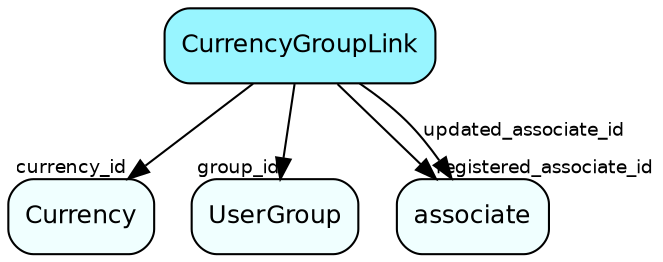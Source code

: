 digraph CurrencyGroupLink  {
node [shape = box style="rounded, filled" fontname = "Helvetica" fontsize = "12" ]
edge [fontname = "Helvetica" fontsize = "9"]

CurrencyGroupLink[fillcolor = "cadetblue1"]
Currency[fillcolor = "azure1"]
UserGroup[fillcolor = "azure1"]
associate[fillcolor = "azure1"]
CurrencyGroupLink -> Currency [headlabel = "currency_id"]
CurrencyGroupLink -> UserGroup [headlabel = "group_id"]
CurrencyGroupLink -> associate [headlabel = "registered_associate_id"]
CurrencyGroupLink -> associate [label = "updated_associate_id"]
}
